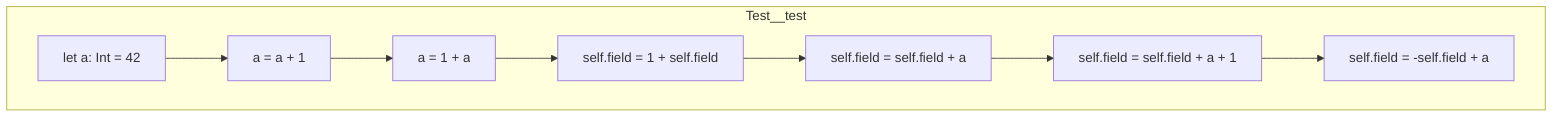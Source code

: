graph TD
subgraph Test__test
    Test__test_68["let a: Int = 42"]
    Test__test_69["a = a + 1"]
    Test__test_70["a = 1 + a"]
    Test__test_71["self.field = 1 + self.field"]
    Test__test_72["self.field = self.field + a"]
    Test__test_73["self.field = self.field + a + 1"]
    Test__test_74["self.field = -self.field + a"]:::exitNode
    Test__test_68 --> Test__test_69
    Test__test_69 --> Test__test_70
    Test__test_70 --> Test__test_71
    Test__test_71 --> Test__test_72
    Test__test_72 --> Test__test_73
    Test__test_73 --> Test__test_74
end
